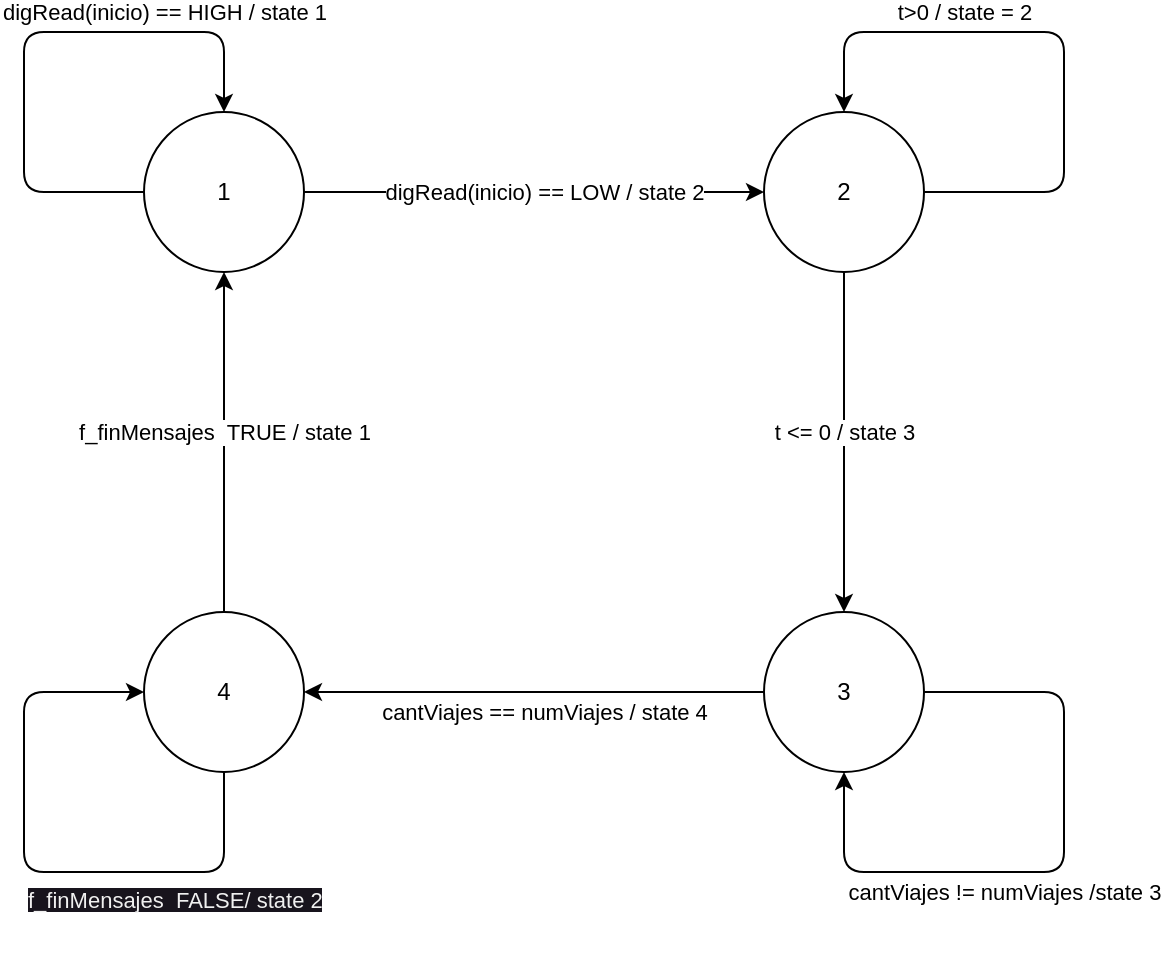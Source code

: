 <mxfile>
    <diagram id="nFkUxMhiFQv6KdgvtzAh" name="Página-1">
        <mxGraphModel dx="315" dy="229" grid="1" gridSize="10" guides="1" tooltips="1" connect="1" arrows="1" fold="1" page="1" pageScale="1" pageWidth="827" pageHeight="1169" math="0" shadow="0">
            <root>
                <mxCell id="0"/>
                <mxCell id="1" parent="0"/>
                <mxCell id="8" value="" style="edgeStyle=none;html=1;" edge="1" parent="1" source="2" target="3">
                    <mxGeometry relative="1" as="geometry"/>
                </mxCell>
                <mxCell id="15" value="digRead(inicio) == LOW / state 2" style="edgeLabel;html=1;align=center;verticalAlign=middle;resizable=0;points=[];" vertex="1" connectable="0" parent="8">
                    <mxGeometry x="-0.336" y="-3" relative="1" as="geometry">
                        <mxPoint x="43" y="-3" as="offset"/>
                    </mxGeometry>
                </mxCell>
                <mxCell id="11" style="edgeStyle=none;html=1;exitX=0;exitY=0.5;exitDx=0;exitDy=0;entryX=0.5;entryY=0;entryDx=0;entryDy=0;" edge="1" parent="1" source="2" target="2">
                    <mxGeometry relative="1" as="geometry">
                        <mxPoint x="140" y="40" as="targetPoint"/>
                        <Array as="points">
                            <mxPoint x="40" y="120"/>
                            <mxPoint x="40" y="40"/>
                            <mxPoint x="140" y="40"/>
                        </Array>
                    </mxGeometry>
                </mxCell>
                <mxCell id="12" value="digRead(inicio) == HIGH / state 1" style="edgeLabel;html=1;align=center;verticalAlign=middle;resizable=0;points=[];" vertex="1" connectable="0" parent="11">
                    <mxGeometry x="0.224" y="-1" relative="1" as="geometry">
                        <mxPoint x="38" y="-11" as="offset"/>
                    </mxGeometry>
                </mxCell>
                <mxCell id="2" value="1" style="ellipse;whiteSpace=wrap;html=1;" vertex="1" parent="1">
                    <mxGeometry x="100" y="80" width="80" height="80" as="geometry"/>
                </mxCell>
                <mxCell id="16" value="" style="edgeStyle=none;html=1;" edge="1" parent="1" source="3" target="4">
                    <mxGeometry relative="1" as="geometry"/>
                </mxCell>
                <mxCell id="21" value="t &amp;lt;= 0 / state 3" style="edgeLabel;html=1;align=center;verticalAlign=middle;resizable=0;points=[];" vertex="1" connectable="0" parent="16">
                    <mxGeometry x="-0.229" y="1" relative="1" as="geometry">
                        <mxPoint x="-1" y="14" as="offset"/>
                    </mxGeometry>
                </mxCell>
                <mxCell id="17" style="edgeStyle=none;html=1;exitX=1;exitY=0.5;exitDx=0;exitDy=0;entryX=0.5;entryY=0;entryDx=0;entryDy=0;" edge="1" parent="1" source="3" target="3">
                    <mxGeometry relative="1" as="geometry">
                        <mxPoint x="550" y="120" as="targetPoint"/>
                    </mxGeometry>
                </mxCell>
                <mxCell id="18" style="edgeStyle=none;html=1;exitX=1;exitY=0.5;exitDx=0;exitDy=0;entryX=0.5;entryY=0;entryDx=0;entryDy=0;" edge="1" parent="1" source="3" target="3">
                    <mxGeometry relative="1" as="geometry">
                        <mxPoint x="480" y="50" as="targetPoint"/>
                        <Array as="points">
                            <mxPoint x="560" y="120"/>
                            <mxPoint x="560" y="80"/>
                            <mxPoint x="560" y="40"/>
                            <mxPoint x="450" y="40"/>
                        </Array>
                    </mxGeometry>
                </mxCell>
                <mxCell id="20" value="t&amp;gt;0 / state = 2" style="edgeLabel;html=1;align=center;verticalAlign=middle;resizable=0;points=[];" vertex="1" connectable="0" parent="18">
                    <mxGeometry x="0.495" relative="1" as="geometry">
                        <mxPoint x="24" y="-10" as="offset"/>
                    </mxGeometry>
                </mxCell>
                <mxCell id="3" value="2" style="ellipse;whiteSpace=wrap;html=1;" vertex="1" parent="1">
                    <mxGeometry x="410" y="80" width="80" height="80" as="geometry"/>
                </mxCell>
                <mxCell id="24" style="edgeStyle=none;html=1;exitX=0;exitY=0.5;exitDx=0;exitDy=0;entryX=1;entryY=0.5;entryDx=0;entryDy=0;" edge="1" parent="1" source="4" target="5">
                    <mxGeometry relative="1" as="geometry"/>
                </mxCell>
                <mxCell id="4" value="3" style="ellipse;whiteSpace=wrap;html=1;" vertex="1" parent="1">
                    <mxGeometry x="410" y="330" width="80" height="80" as="geometry"/>
                </mxCell>
                <mxCell id="27" style="edgeStyle=none;html=1;exitX=0.5;exitY=0;exitDx=0;exitDy=0;entryX=0.5;entryY=1;entryDx=0;entryDy=0;" edge="1" parent="1" source="5" target="2">
                    <mxGeometry relative="1" as="geometry"/>
                </mxCell>
                <mxCell id="29" style="edgeStyle=none;html=1;exitX=0.5;exitY=1;exitDx=0;exitDy=0;entryX=0;entryY=0.5;entryDx=0;entryDy=0;" edge="1" parent="1" source="5" target="5">
                    <mxGeometry relative="1" as="geometry">
                        <mxPoint x="40" y="420" as="targetPoint"/>
                        <Array as="points">
                            <mxPoint x="140" y="460"/>
                            <mxPoint x="40" y="460"/>
                            <mxPoint x="40" y="370"/>
                        </Array>
                    </mxGeometry>
                </mxCell>
                <mxCell id="5" value="4" style="ellipse;whiteSpace=wrap;html=1;" vertex="1" parent="1">
                    <mxGeometry x="100" y="330" width="80" height="80" as="geometry"/>
                </mxCell>
                <mxCell id="22" style="edgeStyle=none;html=1;exitX=1;exitY=0.5;exitDx=0;exitDy=0;" edge="1" parent="1">
                    <mxGeometry relative="1" as="geometry">
                        <mxPoint x="450" y="410" as="targetPoint"/>
                        <mxPoint x="490" y="370" as="sourcePoint"/>
                        <Array as="points">
                            <mxPoint x="560" y="370"/>
                            <mxPoint x="560" y="460"/>
                            <mxPoint x="450" y="460"/>
                        </Array>
                    </mxGeometry>
                </mxCell>
                <mxCell id="23" value="cantViajes != numViajes /state 3" style="edgeLabel;html=1;align=center;verticalAlign=middle;resizable=0;points=[];" vertex="1" connectable="0" parent="22">
                    <mxGeometry x="0.495" relative="1" as="geometry">
                        <mxPoint x="49" y="10" as="offset"/>
                    </mxGeometry>
                </mxCell>
                <mxCell id="26" value="cantViajes == numViajes / state 4" style="edgeLabel;html=1;align=center;verticalAlign=middle;resizable=0;points=[];" vertex="1" connectable="0" parent="1">
                    <mxGeometry x="300" y="380" as="geometry"/>
                </mxCell>
                <mxCell id="28" value="f_finMensajes&amp;nbsp; TRUE / state 1" style="edgeLabel;html=1;align=center;verticalAlign=middle;resizable=0;points=[];" vertex="1" connectable="0" parent="1">
                    <mxGeometry x="140.0" y="240.003" as="geometry"/>
                </mxCell>
                <mxCell id="31" value="&lt;span style=&quot;color: rgb(240, 240, 240); font-family: Helvetica; font-size: 11px; font-style: normal; font-variant-ligatures: normal; font-variant-caps: normal; font-weight: 400; letter-spacing: normal; orphans: 2; text-align: center; text-indent: 0px; text-transform: none; widows: 2; word-spacing: 0px; -webkit-text-stroke-width: 0px; background-color: rgb(24, 20, 29); text-decoration-thickness: initial; text-decoration-style: initial; text-decoration-color: initial; float: none; display: inline !important;&quot;&gt;f_finMensajes&amp;nbsp; FALSE/ state 2&lt;/span&gt;" style="text;whiteSpace=wrap;html=1;" vertex="1" parent="1">
                    <mxGeometry x="40" y="460" width="180" height="40" as="geometry"/>
                </mxCell>
            </root>
        </mxGraphModel>
    </diagram>
</mxfile>